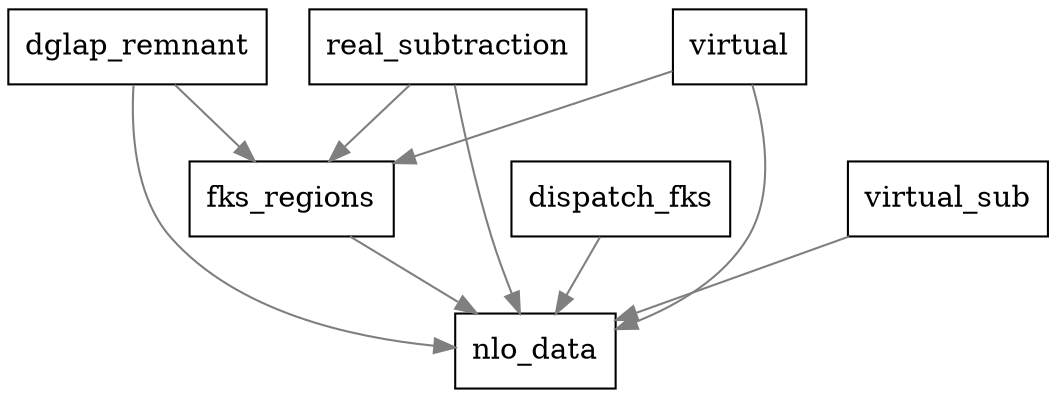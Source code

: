 
digraph G {
concentrate=true
splines=true
node[shape=record,style=filled,fillcolor=white]
edge[color=gray50]
dglap_remnant -> fks_regions
fks_regions -> nlo_data
real_subtraction -> nlo_data
dispatch_fks -> nlo_data
virtual -> fks_regions
real_subtraction -> fks_regions
dglap_remnant -> nlo_data
virtual -> nlo_data
virtual_sub -> nlo_data
 }

